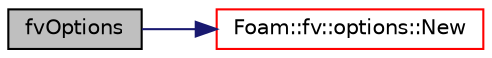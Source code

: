 digraph "fvOptions"
{
  bgcolor="transparent";
  edge [fontname="Helvetica",fontsize="10",labelfontname="Helvetica",labelfontsize="10"];
  node [fontname="Helvetica",fontsize="10",shape=record];
  rankdir="LR";
  Node1 [label="fvOptions",height=0.2,width=0.4,color="black", fillcolor="grey75", style="filled", fontcolor="black"];
  Node1 -> Node2 [color="midnightblue",fontsize="10",style="solid",fontname="Helvetica"];
  Node2 [label="Foam::fv::options::New",height=0.2,width=0.4,color="red",URL="$a01723.html#a616ee355e53d26b92cf6a39d39f5c594",tooltip="Construct fvOptions and register to datbase if not present. "];
}
